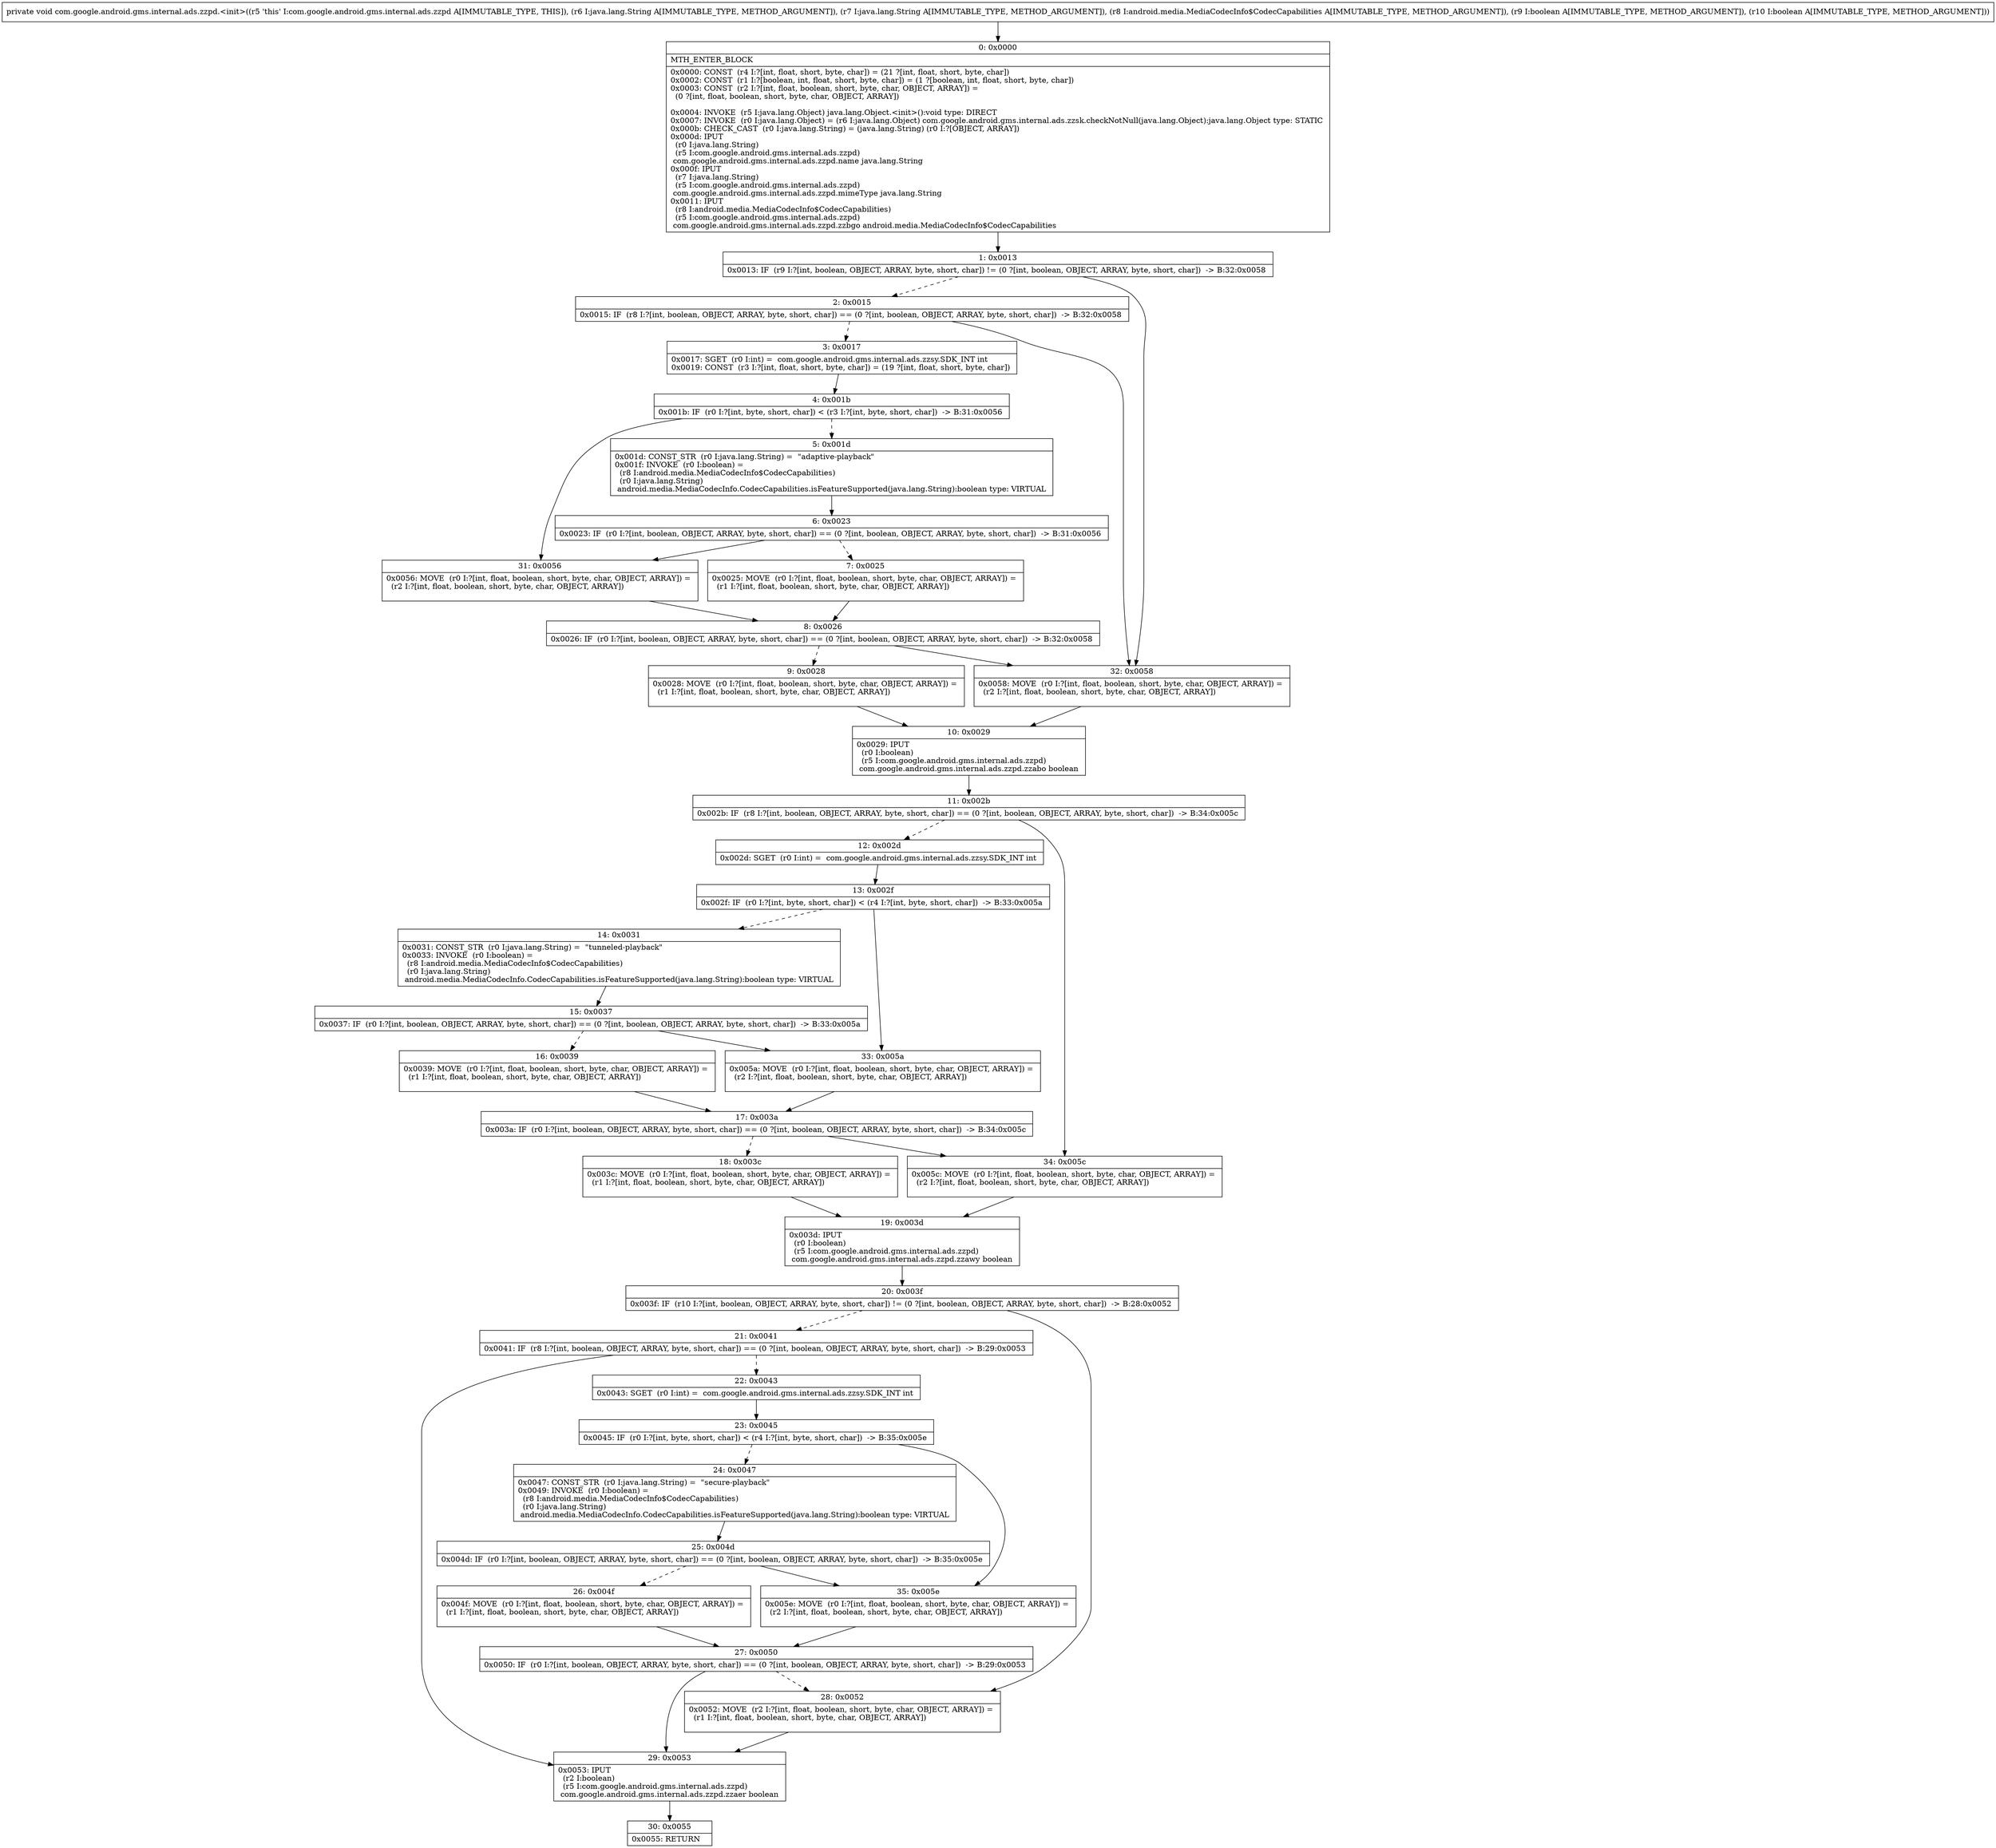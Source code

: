 digraph "CFG forcom.google.android.gms.internal.ads.zzpd.\<init\>(Ljava\/lang\/String;Ljava\/lang\/String;Landroid\/media\/MediaCodecInfo$CodecCapabilities;ZZ)V" {
Node_0 [shape=record,label="{0\:\ 0x0000|MTH_ENTER_BLOCK\l|0x0000: CONST  (r4 I:?[int, float, short, byte, char]) = (21 ?[int, float, short, byte, char]) \l0x0002: CONST  (r1 I:?[boolean, int, float, short, byte, char]) = (1 ?[boolean, int, float, short, byte, char]) \l0x0003: CONST  (r2 I:?[int, float, boolean, short, byte, char, OBJECT, ARRAY]) = \l  (0 ?[int, float, boolean, short, byte, char, OBJECT, ARRAY])\l \l0x0004: INVOKE  (r5 I:java.lang.Object) java.lang.Object.\<init\>():void type: DIRECT \l0x0007: INVOKE  (r0 I:java.lang.Object) = (r6 I:java.lang.Object) com.google.android.gms.internal.ads.zzsk.checkNotNull(java.lang.Object):java.lang.Object type: STATIC \l0x000b: CHECK_CAST  (r0 I:java.lang.String) = (java.lang.String) (r0 I:?[OBJECT, ARRAY]) \l0x000d: IPUT  \l  (r0 I:java.lang.String)\l  (r5 I:com.google.android.gms.internal.ads.zzpd)\l com.google.android.gms.internal.ads.zzpd.name java.lang.String \l0x000f: IPUT  \l  (r7 I:java.lang.String)\l  (r5 I:com.google.android.gms.internal.ads.zzpd)\l com.google.android.gms.internal.ads.zzpd.mimeType java.lang.String \l0x0011: IPUT  \l  (r8 I:android.media.MediaCodecInfo$CodecCapabilities)\l  (r5 I:com.google.android.gms.internal.ads.zzpd)\l com.google.android.gms.internal.ads.zzpd.zzbgo android.media.MediaCodecInfo$CodecCapabilities \l}"];
Node_1 [shape=record,label="{1\:\ 0x0013|0x0013: IF  (r9 I:?[int, boolean, OBJECT, ARRAY, byte, short, char]) != (0 ?[int, boolean, OBJECT, ARRAY, byte, short, char])  \-\> B:32:0x0058 \l}"];
Node_2 [shape=record,label="{2\:\ 0x0015|0x0015: IF  (r8 I:?[int, boolean, OBJECT, ARRAY, byte, short, char]) == (0 ?[int, boolean, OBJECT, ARRAY, byte, short, char])  \-\> B:32:0x0058 \l}"];
Node_3 [shape=record,label="{3\:\ 0x0017|0x0017: SGET  (r0 I:int) =  com.google.android.gms.internal.ads.zzsy.SDK_INT int \l0x0019: CONST  (r3 I:?[int, float, short, byte, char]) = (19 ?[int, float, short, byte, char]) \l}"];
Node_4 [shape=record,label="{4\:\ 0x001b|0x001b: IF  (r0 I:?[int, byte, short, char]) \< (r3 I:?[int, byte, short, char])  \-\> B:31:0x0056 \l}"];
Node_5 [shape=record,label="{5\:\ 0x001d|0x001d: CONST_STR  (r0 I:java.lang.String) =  \"adaptive\-playback\" \l0x001f: INVOKE  (r0 I:boolean) = \l  (r8 I:android.media.MediaCodecInfo$CodecCapabilities)\l  (r0 I:java.lang.String)\l android.media.MediaCodecInfo.CodecCapabilities.isFeatureSupported(java.lang.String):boolean type: VIRTUAL \l}"];
Node_6 [shape=record,label="{6\:\ 0x0023|0x0023: IF  (r0 I:?[int, boolean, OBJECT, ARRAY, byte, short, char]) == (0 ?[int, boolean, OBJECT, ARRAY, byte, short, char])  \-\> B:31:0x0056 \l}"];
Node_7 [shape=record,label="{7\:\ 0x0025|0x0025: MOVE  (r0 I:?[int, float, boolean, short, byte, char, OBJECT, ARRAY]) = \l  (r1 I:?[int, float, boolean, short, byte, char, OBJECT, ARRAY])\l \l}"];
Node_8 [shape=record,label="{8\:\ 0x0026|0x0026: IF  (r0 I:?[int, boolean, OBJECT, ARRAY, byte, short, char]) == (0 ?[int, boolean, OBJECT, ARRAY, byte, short, char])  \-\> B:32:0x0058 \l}"];
Node_9 [shape=record,label="{9\:\ 0x0028|0x0028: MOVE  (r0 I:?[int, float, boolean, short, byte, char, OBJECT, ARRAY]) = \l  (r1 I:?[int, float, boolean, short, byte, char, OBJECT, ARRAY])\l \l}"];
Node_10 [shape=record,label="{10\:\ 0x0029|0x0029: IPUT  \l  (r0 I:boolean)\l  (r5 I:com.google.android.gms.internal.ads.zzpd)\l com.google.android.gms.internal.ads.zzpd.zzabo boolean \l}"];
Node_11 [shape=record,label="{11\:\ 0x002b|0x002b: IF  (r8 I:?[int, boolean, OBJECT, ARRAY, byte, short, char]) == (0 ?[int, boolean, OBJECT, ARRAY, byte, short, char])  \-\> B:34:0x005c \l}"];
Node_12 [shape=record,label="{12\:\ 0x002d|0x002d: SGET  (r0 I:int) =  com.google.android.gms.internal.ads.zzsy.SDK_INT int \l}"];
Node_13 [shape=record,label="{13\:\ 0x002f|0x002f: IF  (r0 I:?[int, byte, short, char]) \< (r4 I:?[int, byte, short, char])  \-\> B:33:0x005a \l}"];
Node_14 [shape=record,label="{14\:\ 0x0031|0x0031: CONST_STR  (r0 I:java.lang.String) =  \"tunneled\-playback\" \l0x0033: INVOKE  (r0 I:boolean) = \l  (r8 I:android.media.MediaCodecInfo$CodecCapabilities)\l  (r0 I:java.lang.String)\l android.media.MediaCodecInfo.CodecCapabilities.isFeatureSupported(java.lang.String):boolean type: VIRTUAL \l}"];
Node_15 [shape=record,label="{15\:\ 0x0037|0x0037: IF  (r0 I:?[int, boolean, OBJECT, ARRAY, byte, short, char]) == (0 ?[int, boolean, OBJECT, ARRAY, byte, short, char])  \-\> B:33:0x005a \l}"];
Node_16 [shape=record,label="{16\:\ 0x0039|0x0039: MOVE  (r0 I:?[int, float, boolean, short, byte, char, OBJECT, ARRAY]) = \l  (r1 I:?[int, float, boolean, short, byte, char, OBJECT, ARRAY])\l \l}"];
Node_17 [shape=record,label="{17\:\ 0x003a|0x003a: IF  (r0 I:?[int, boolean, OBJECT, ARRAY, byte, short, char]) == (0 ?[int, boolean, OBJECT, ARRAY, byte, short, char])  \-\> B:34:0x005c \l}"];
Node_18 [shape=record,label="{18\:\ 0x003c|0x003c: MOVE  (r0 I:?[int, float, boolean, short, byte, char, OBJECT, ARRAY]) = \l  (r1 I:?[int, float, boolean, short, byte, char, OBJECT, ARRAY])\l \l}"];
Node_19 [shape=record,label="{19\:\ 0x003d|0x003d: IPUT  \l  (r0 I:boolean)\l  (r5 I:com.google.android.gms.internal.ads.zzpd)\l com.google.android.gms.internal.ads.zzpd.zzawy boolean \l}"];
Node_20 [shape=record,label="{20\:\ 0x003f|0x003f: IF  (r10 I:?[int, boolean, OBJECT, ARRAY, byte, short, char]) != (0 ?[int, boolean, OBJECT, ARRAY, byte, short, char])  \-\> B:28:0x0052 \l}"];
Node_21 [shape=record,label="{21\:\ 0x0041|0x0041: IF  (r8 I:?[int, boolean, OBJECT, ARRAY, byte, short, char]) == (0 ?[int, boolean, OBJECT, ARRAY, byte, short, char])  \-\> B:29:0x0053 \l}"];
Node_22 [shape=record,label="{22\:\ 0x0043|0x0043: SGET  (r0 I:int) =  com.google.android.gms.internal.ads.zzsy.SDK_INT int \l}"];
Node_23 [shape=record,label="{23\:\ 0x0045|0x0045: IF  (r0 I:?[int, byte, short, char]) \< (r4 I:?[int, byte, short, char])  \-\> B:35:0x005e \l}"];
Node_24 [shape=record,label="{24\:\ 0x0047|0x0047: CONST_STR  (r0 I:java.lang.String) =  \"secure\-playback\" \l0x0049: INVOKE  (r0 I:boolean) = \l  (r8 I:android.media.MediaCodecInfo$CodecCapabilities)\l  (r0 I:java.lang.String)\l android.media.MediaCodecInfo.CodecCapabilities.isFeatureSupported(java.lang.String):boolean type: VIRTUAL \l}"];
Node_25 [shape=record,label="{25\:\ 0x004d|0x004d: IF  (r0 I:?[int, boolean, OBJECT, ARRAY, byte, short, char]) == (0 ?[int, boolean, OBJECT, ARRAY, byte, short, char])  \-\> B:35:0x005e \l}"];
Node_26 [shape=record,label="{26\:\ 0x004f|0x004f: MOVE  (r0 I:?[int, float, boolean, short, byte, char, OBJECT, ARRAY]) = \l  (r1 I:?[int, float, boolean, short, byte, char, OBJECT, ARRAY])\l \l}"];
Node_27 [shape=record,label="{27\:\ 0x0050|0x0050: IF  (r0 I:?[int, boolean, OBJECT, ARRAY, byte, short, char]) == (0 ?[int, boolean, OBJECT, ARRAY, byte, short, char])  \-\> B:29:0x0053 \l}"];
Node_28 [shape=record,label="{28\:\ 0x0052|0x0052: MOVE  (r2 I:?[int, float, boolean, short, byte, char, OBJECT, ARRAY]) = \l  (r1 I:?[int, float, boolean, short, byte, char, OBJECT, ARRAY])\l \l}"];
Node_29 [shape=record,label="{29\:\ 0x0053|0x0053: IPUT  \l  (r2 I:boolean)\l  (r5 I:com.google.android.gms.internal.ads.zzpd)\l com.google.android.gms.internal.ads.zzpd.zzaer boolean \l}"];
Node_30 [shape=record,label="{30\:\ 0x0055|0x0055: RETURN   \l}"];
Node_31 [shape=record,label="{31\:\ 0x0056|0x0056: MOVE  (r0 I:?[int, float, boolean, short, byte, char, OBJECT, ARRAY]) = \l  (r2 I:?[int, float, boolean, short, byte, char, OBJECT, ARRAY])\l \l}"];
Node_32 [shape=record,label="{32\:\ 0x0058|0x0058: MOVE  (r0 I:?[int, float, boolean, short, byte, char, OBJECT, ARRAY]) = \l  (r2 I:?[int, float, boolean, short, byte, char, OBJECT, ARRAY])\l \l}"];
Node_33 [shape=record,label="{33\:\ 0x005a|0x005a: MOVE  (r0 I:?[int, float, boolean, short, byte, char, OBJECT, ARRAY]) = \l  (r2 I:?[int, float, boolean, short, byte, char, OBJECT, ARRAY])\l \l}"];
Node_34 [shape=record,label="{34\:\ 0x005c|0x005c: MOVE  (r0 I:?[int, float, boolean, short, byte, char, OBJECT, ARRAY]) = \l  (r2 I:?[int, float, boolean, short, byte, char, OBJECT, ARRAY])\l \l}"];
Node_35 [shape=record,label="{35\:\ 0x005e|0x005e: MOVE  (r0 I:?[int, float, boolean, short, byte, char, OBJECT, ARRAY]) = \l  (r2 I:?[int, float, boolean, short, byte, char, OBJECT, ARRAY])\l \l}"];
MethodNode[shape=record,label="{private void com.google.android.gms.internal.ads.zzpd.\<init\>((r5 'this' I:com.google.android.gms.internal.ads.zzpd A[IMMUTABLE_TYPE, THIS]), (r6 I:java.lang.String A[IMMUTABLE_TYPE, METHOD_ARGUMENT]), (r7 I:java.lang.String A[IMMUTABLE_TYPE, METHOD_ARGUMENT]), (r8 I:android.media.MediaCodecInfo$CodecCapabilities A[IMMUTABLE_TYPE, METHOD_ARGUMENT]), (r9 I:boolean A[IMMUTABLE_TYPE, METHOD_ARGUMENT]), (r10 I:boolean A[IMMUTABLE_TYPE, METHOD_ARGUMENT])) }"];
MethodNode -> Node_0;
Node_0 -> Node_1;
Node_1 -> Node_2[style=dashed];
Node_1 -> Node_32;
Node_2 -> Node_3[style=dashed];
Node_2 -> Node_32;
Node_3 -> Node_4;
Node_4 -> Node_5[style=dashed];
Node_4 -> Node_31;
Node_5 -> Node_6;
Node_6 -> Node_7[style=dashed];
Node_6 -> Node_31;
Node_7 -> Node_8;
Node_8 -> Node_9[style=dashed];
Node_8 -> Node_32;
Node_9 -> Node_10;
Node_10 -> Node_11;
Node_11 -> Node_12[style=dashed];
Node_11 -> Node_34;
Node_12 -> Node_13;
Node_13 -> Node_14[style=dashed];
Node_13 -> Node_33;
Node_14 -> Node_15;
Node_15 -> Node_16[style=dashed];
Node_15 -> Node_33;
Node_16 -> Node_17;
Node_17 -> Node_18[style=dashed];
Node_17 -> Node_34;
Node_18 -> Node_19;
Node_19 -> Node_20;
Node_20 -> Node_21[style=dashed];
Node_20 -> Node_28;
Node_21 -> Node_22[style=dashed];
Node_21 -> Node_29;
Node_22 -> Node_23;
Node_23 -> Node_24[style=dashed];
Node_23 -> Node_35;
Node_24 -> Node_25;
Node_25 -> Node_26[style=dashed];
Node_25 -> Node_35;
Node_26 -> Node_27;
Node_27 -> Node_28[style=dashed];
Node_27 -> Node_29;
Node_28 -> Node_29;
Node_29 -> Node_30;
Node_31 -> Node_8;
Node_32 -> Node_10;
Node_33 -> Node_17;
Node_34 -> Node_19;
Node_35 -> Node_27;
}

